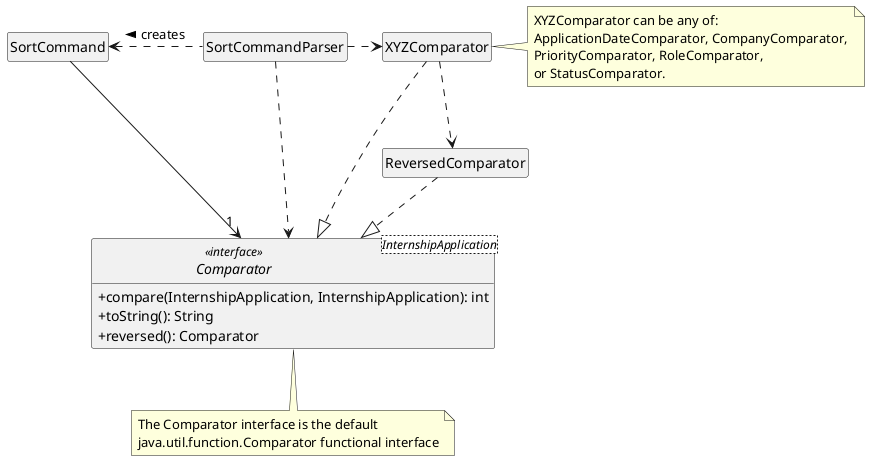 @startuml

hide circle
hide empty members
skinparam classAttributeIconSize 0

Class SortCommand {
}

Class SortCommandParser {
}

Interface Comparator <InternshipApplication> <<interface>>{
    + compare(InternshipApplication, InternshipApplication): int
    + toString(): String
    + reversed(): Comparator
}

Class XYZComparator {
}

Class ReversedComparator {
}

note as N1
  The Comparator interface is the default
  java.util.function.Comparator functional interface
end note

note as N2
    XYZComparator can be any of:
    ApplicationDateComparator, CompanyComparator, 
    PriorityComparator, RoleComparator,
    or StatusComparator.
end note

Comparator .. N1
XYZComparator .right. N2

SortCommandParser .left.> SortCommand : creates >
SortCommandParser .right.> XYZComparator
SortCommandParser ..> Comparator

SortCommand --> "1" Comparator

XYZComparator .down.|> Comparator
XYZComparator ..> ReversedComparator

ReversedComparator ..|> Comparator


@enduml

